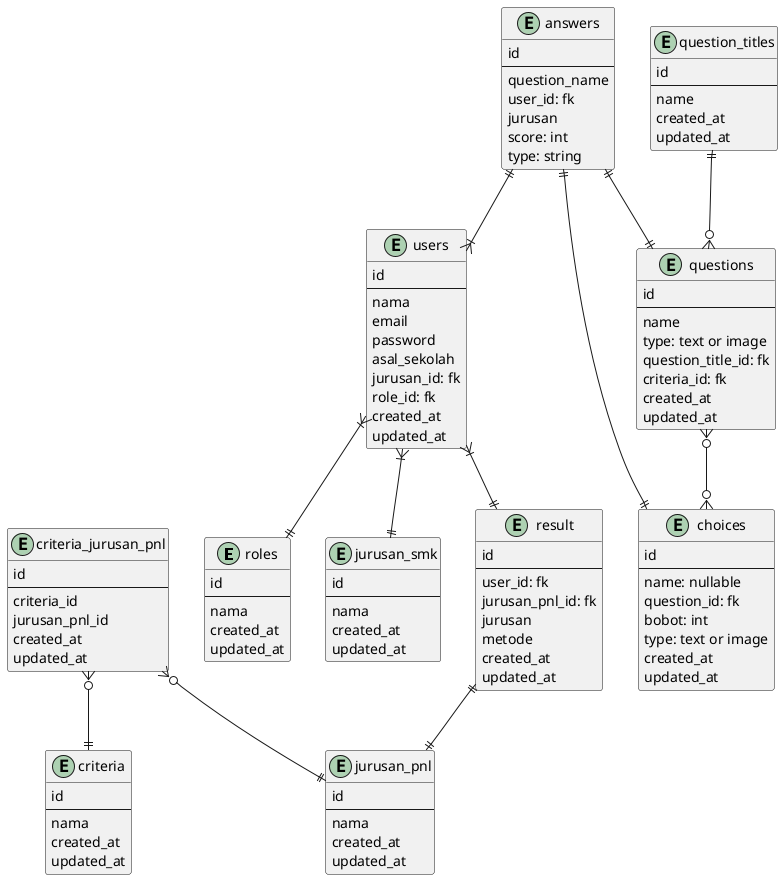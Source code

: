 @startuml

entity roles{
    id
    --
    nama
    created_at
    updated_at
}

entity jurusan_smk{
    id
    --
    nama
    created_at
    updated_at
}


entity users {
    id
    --
    nama
    email
    password
    asal_sekolah
    jurusan_id: fk
    role_id: fk
    created_at
    updated_at
}

entity question_titles {
    id
    --
    name
    created_at
    updated_at
}

entity questions {
    id
    --
    name
    type: text or image
    question_title_id: fk
    criteria_id: fk
    created_at
    updated_at
}

entity choices {
    id
    --
    name: nullable
    question_id: fk
    bobot: int
    type: text or image
    created_at
    updated_at
}

entity answers {
    id
    --
    question_name
    user_id: fk
    jurusan
    score: int
    type: string
}

entity jurusan_pnl
{
    id
    --
    nama
    created_at
    updated_at
}

entity criteria
{
    id
    --
    nama
    created_at
    updated_at
}

entity criteria_jurusan_pnl
{
    id
    --
    criteria_id
    jurusan_pnl_id
    created_at
    updated_at
}

entity result
{
    id
    --
    user_id: fk
    jurusan_pnl_id: fk
    jurusan
    metode
    created_at
    updated_at
}


users }|--||roles
users }|--||result
result ||--|| jurusan_pnl
users }|--||jurusan_smk
question_titles ||--o{ questions
questions }o--o{ choices
choices ||--||answers
answers ||--|{ users
answers ||--|| questions
criteria_jurusan_pnl }o--|| criteria
criteria_jurusan_pnl }o--|| jurusan_pnl



@enduml
